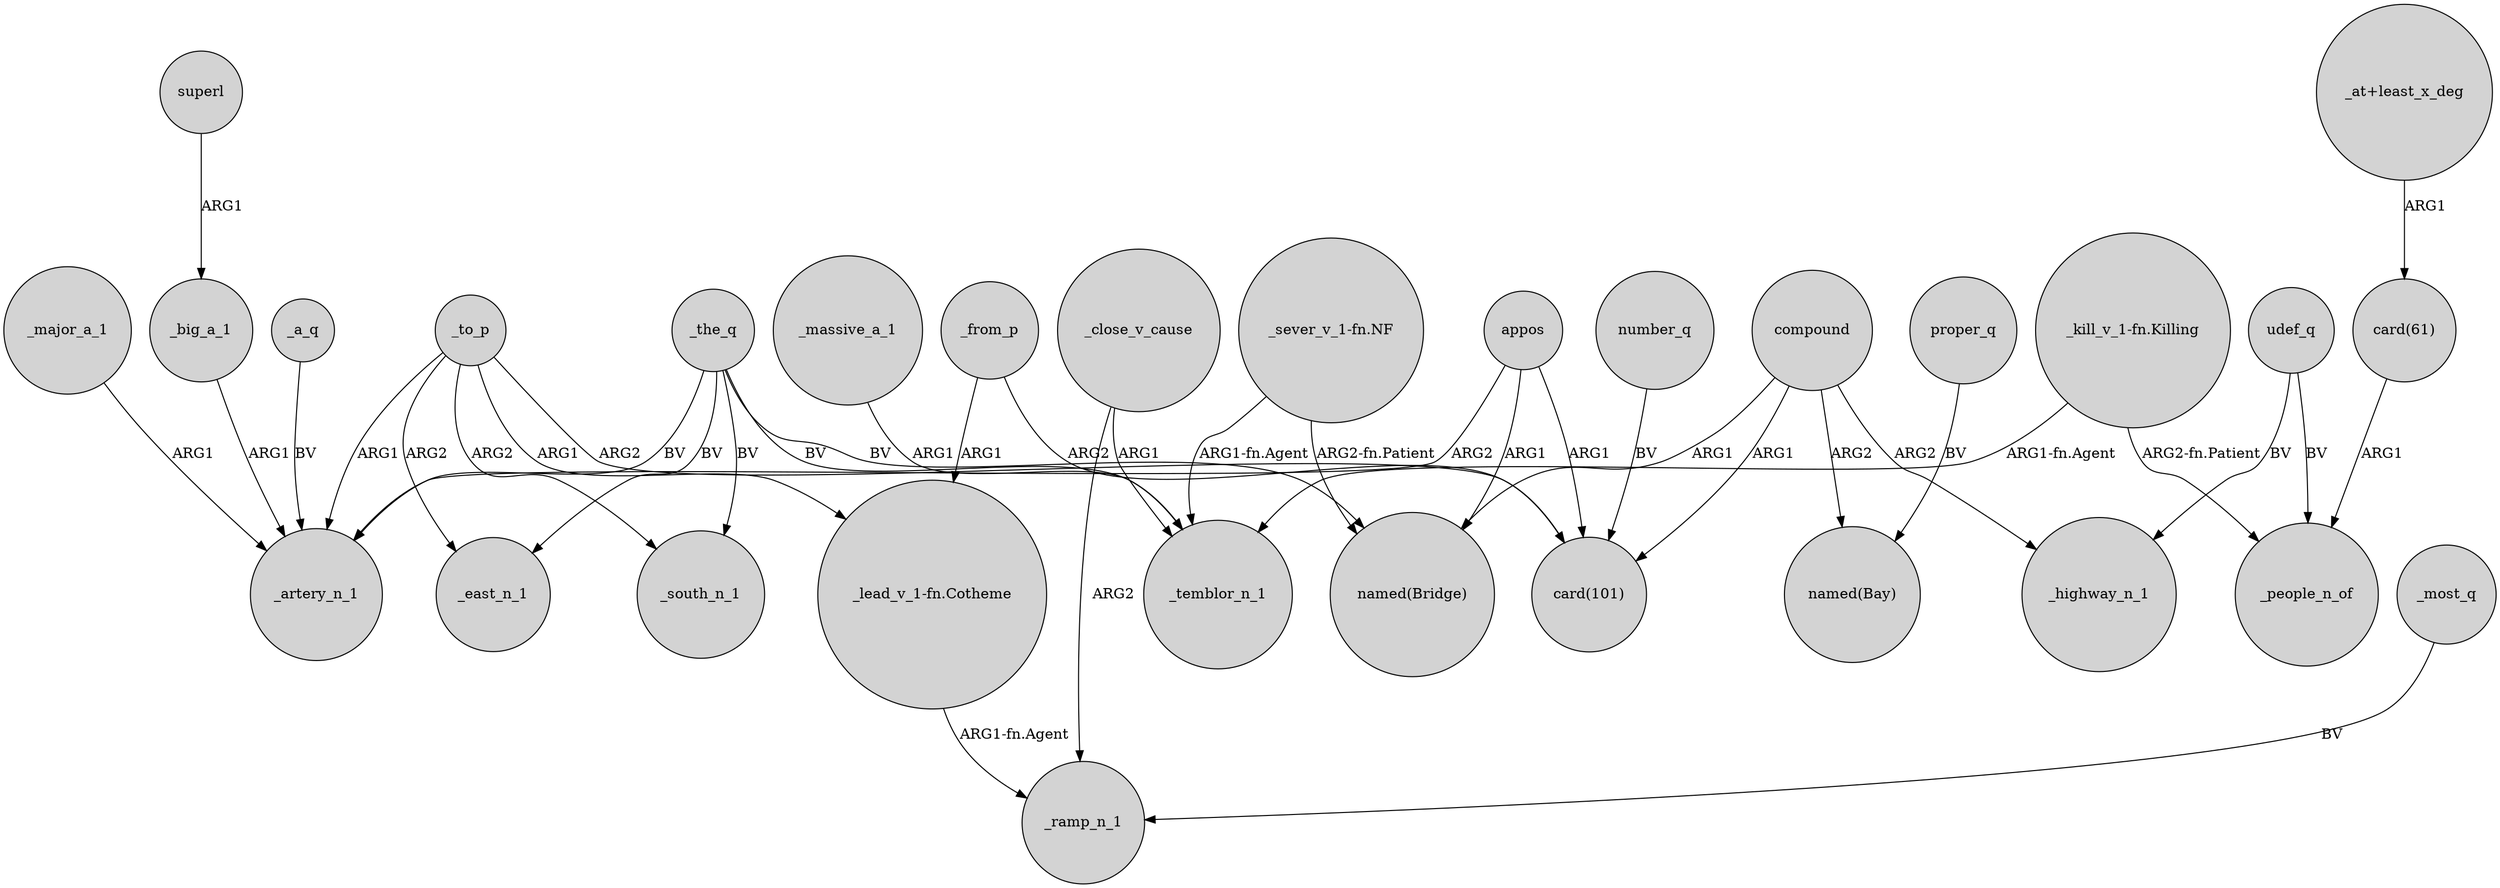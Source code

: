 digraph {
	node [shape=circle style=filled]
	_close_v_cause -> _temblor_n_1 [label=ARG1]
	udef_q -> _highway_n_1 [label=BV]
	_to_p -> "card(101)" [label=ARG2]
	proper_q -> "named(Bay)" [label=BV]
	_to_p -> _south_n_1 [label=ARG2]
	_major_a_1 -> _artery_n_1 [label=ARG1]
	_the_q -> _south_n_1 [label=BV]
	appos -> "named(Bridge)" [label=ARG1]
	_big_a_1 -> _artery_n_1 [label=ARG1]
	_the_q -> _artery_n_1 [label=BV]
	"_sever_v_1-fn.NF" -> _temblor_n_1 [label="ARG1-fn.Agent"]
	_most_q -> _ramp_n_1 [label=BV]
	compound -> _highway_n_1 [label=ARG2]
	compound -> "card(101)" [label=ARG1]
	_to_p -> _artery_n_1 [label=ARG1]
	number_q -> "card(101)" [label=BV]
	_a_q -> _artery_n_1 [label=BV]
	"_at+least_x_deg" -> "card(61)" [label=ARG1]
	_the_q -> _east_n_1 [label=BV]
	_the_q -> _temblor_n_1 [label=BV]
	udef_q -> _people_n_of [label=BV]
	appos -> "card(101)" [label=ARG1]
	_massive_a_1 -> _temblor_n_1 [label=ARG1]
	appos -> _artery_n_1 [label=ARG2]
	"card(61)" -> _people_n_of [label=ARG1]
	compound -> "named(Bridge)" [label=ARG1]
	_from_p -> "_lead_v_1-fn.Cotheme" [label=ARG1]
	compound -> "named(Bay)" [label=ARG2]
	"_lead_v_1-fn.Cotheme" -> _ramp_n_1 [label="ARG1-fn.Agent"]
	"_kill_v_1-fn.Killing" -> _people_n_of [label="ARG2-fn.Patient"]
	_from_p -> "card(101)" [label=ARG2]
	"_kill_v_1-fn.Killing" -> _temblor_n_1 [label="ARG1-fn.Agent"]
	_the_q -> "named(Bridge)" [label=BV]
	superl -> _big_a_1 [label=ARG1]
	_to_p -> "_lead_v_1-fn.Cotheme" [label=ARG1]
	"_sever_v_1-fn.NF" -> "named(Bridge)" [label="ARG2-fn.Patient"]
	_to_p -> _east_n_1 [label=ARG2]
	_close_v_cause -> _ramp_n_1 [label=ARG2]
}
